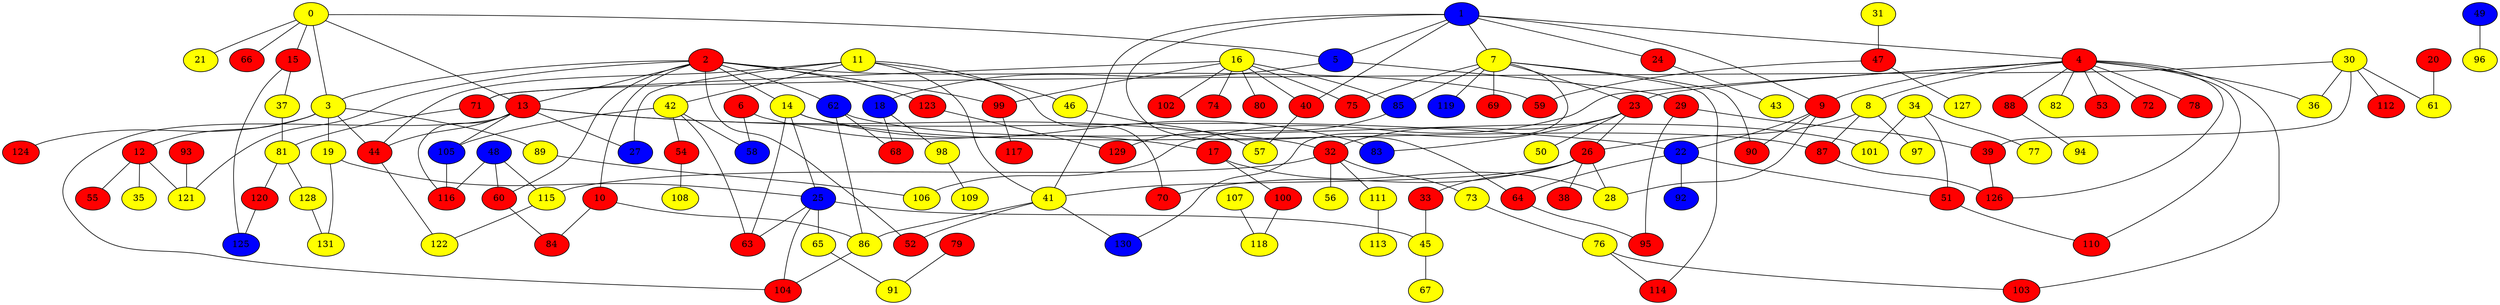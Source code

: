 graph {
0 [style = filled fillcolor = yellow];
1 [style = filled fillcolor = blue];
2 [style = filled fillcolor = red];
3 [style = filled fillcolor = yellow];
4 [style = filled fillcolor = red];
5 [style = filled fillcolor = blue];
6 [style = filled fillcolor = red];
7 [style = filled fillcolor = yellow];
8 [style = filled fillcolor = yellow];
9 [style = filled fillcolor = red];
10 [style = filled fillcolor = red];
11 [style = filled fillcolor = yellow];
12 [style = filled fillcolor = red];
13 [style = filled fillcolor = red];
14 [style = filled fillcolor = yellow];
15 [style = filled fillcolor = red];
16 [style = filled fillcolor = yellow];
17 [style = filled fillcolor = red];
18 [style = filled fillcolor = blue];
19 [style = filled fillcolor = yellow];
20 [style = filled fillcolor = red];
21 [style = filled fillcolor = yellow];
22 [style = filled fillcolor = blue];
23 [style = filled fillcolor = red];
24 [style = filled fillcolor = red];
25 [style = filled fillcolor = blue];
26 [style = filled fillcolor = red];
27 [style = filled fillcolor = blue];
28 [style = filled fillcolor = yellow];
29 [style = filled fillcolor = red];
30 [style = filled fillcolor = yellow];
31 [style = filled fillcolor = yellow];
32 [style = filled fillcolor = red];
33 [style = filled fillcolor = red];
34 [style = filled fillcolor = yellow];
35 [style = filled fillcolor = yellow];
36 [style = filled fillcolor = yellow];
37 [style = filled fillcolor = yellow];
38 [style = filled fillcolor = red];
39 [style = filled fillcolor = red];
40 [style = filled fillcolor = red];
41 [style = filled fillcolor = yellow];
42 [style = filled fillcolor = yellow];
43 [style = filled fillcolor = yellow];
44 [style = filled fillcolor = red];
45 [style = filled fillcolor = yellow];
46 [style = filled fillcolor = yellow];
47 [style = filled fillcolor = red];
48 [style = filled fillcolor = blue];
49 [style = filled fillcolor = blue];
50 [style = filled fillcolor = yellow];
51 [style = filled fillcolor = red];
52 [style = filled fillcolor = red];
53 [style = filled fillcolor = red];
54 [style = filled fillcolor = red];
55 [style = filled fillcolor = red];
56 [style = filled fillcolor = yellow];
57 [style = filled fillcolor = yellow];
58 [style = filled fillcolor = blue];
59 [style = filled fillcolor = red];
60 [style = filled fillcolor = red];
61 [style = filled fillcolor = yellow];
62 [style = filled fillcolor = blue];
63 [style = filled fillcolor = red];
64 [style = filled fillcolor = red];
65 [style = filled fillcolor = yellow];
66 [style = filled fillcolor = red];
67 [style = filled fillcolor = yellow];
68 [style = filled fillcolor = red];
69 [style = filled fillcolor = red];
70 [style = filled fillcolor = red];
71 [style = filled fillcolor = red];
72 [style = filled fillcolor = red];
73 [style = filled fillcolor = yellow];
74 [style = filled fillcolor = red];
75 [style = filled fillcolor = red];
76 [style = filled fillcolor = yellow];
77 [style = filled fillcolor = yellow];
78 [style = filled fillcolor = red];
79 [style = filled fillcolor = red];
80 [style = filled fillcolor = red];
81 [style = filled fillcolor = yellow];
82 [style = filled fillcolor = yellow];
83 [style = filled fillcolor = blue];
84 [style = filled fillcolor = red];
85 [style = filled fillcolor = blue];
86 [style = filled fillcolor = yellow];
87 [style = filled fillcolor = red];
88 [style = filled fillcolor = red];
89 [style = filled fillcolor = yellow];
90 [style = filled fillcolor = red];
91 [style = filled fillcolor = yellow];
92 [style = filled fillcolor = blue];
93 [style = filled fillcolor = red];
94 [style = filled fillcolor = yellow];
95 [style = filled fillcolor = red];
96 [style = filled fillcolor = yellow];
97 [style = filled fillcolor = yellow];
98 [style = filled fillcolor = yellow];
99 [style = filled fillcolor = red];
100 [style = filled fillcolor = red];
101 [style = filled fillcolor = yellow];
102 [style = filled fillcolor = red];
103 [style = filled fillcolor = red];
104 [style = filled fillcolor = red];
105 [style = filled fillcolor = blue];
106 [style = filled fillcolor = yellow];
107 [style = filled fillcolor = yellow];
108 [style = filled fillcolor = yellow];
109 [style = filled fillcolor = yellow];
110 [style = filled fillcolor = red];
111 [style = filled fillcolor = yellow];
112 [style = filled fillcolor = red];
113 [style = filled fillcolor = yellow];
114 [style = filled fillcolor = red];
115 [style = filled fillcolor = yellow];
116 [style = filled fillcolor = red];
117 [style = filled fillcolor = red];
118 [style = filled fillcolor = yellow];
119 [style = filled fillcolor = blue];
120 [style = filled fillcolor = red];
121 [style = filled fillcolor = yellow];
122 [style = filled fillcolor = yellow];
123 [style = filled fillcolor = red];
124 [style = filled fillcolor = red];
125 [style = filled fillcolor = blue];
126 [style = filled fillcolor = red];
127 [style = filled fillcolor = yellow];
128 [style = filled fillcolor = yellow];
129 [style = filled fillcolor = red];
130 [style = filled fillcolor = blue];
131 [style = filled fillcolor = yellow];
0 -- 15;
0 -- 13;
0 -- 5;
0 -- 3;
0 -- 21;
0 -- 66;
1 -- 4;
1 -- 5;
1 -- 7;
1 -- 9;
1 -- 24;
1 -- 40;
1 -- 41;
1 -- 64;
2 -- 3;
2 -- 10;
2 -- 13;
2 -- 14;
2 -- 52;
2 -- 59;
2 -- 60;
2 -- 62;
2 -- 99;
2 -- 121;
2 -- 123;
3 -- 12;
3 -- 19;
3 -- 44;
3 -- 89;
3 -- 124;
4 -- 8;
4 -- 9;
4 -- 23;
4 -- 36;
4 -- 53;
4 -- 72;
4 -- 78;
4 -- 82;
4 -- 88;
4 -- 103;
4 -- 106;
4 -- 110;
4 -- 126;
5 -- 18;
5 -- 29;
6 -- 17;
6 -- 58;
7 -- 23;
7 -- 69;
7 -- 75;
7 -- 85;
7 -- 90;
7 -- 114;
7 -- 119;
7 -- 130;
8 -- 26;
8 -- 87;
8 -- 97;
9 -- 22;
9 -- 28;
9 -- 90;
10 -- 84;
10 -- 86;
11 -- 27;
11 -- 41;
11 -- 42;
11 -- 44;
11 -- 46;
11 -- 70;
12 -- 35;
12 -- 55;
12 -- 121;
13 -- 22;
13 -- 27;
13 -- 32;
13 -- 44;
13 -- 104;
13 -- 105;
13 -- 116;
14 -- 25;
14 -- 63;
14 -- 83;
14 -- 87;
15 -- 37;
15 -- 125;
16 -- 40;
16 -- 71;
16 -- 74;
16 -- 75;
16 -- 80;
16 -- 85;
16 -- 99;
16 -- 102;
17 -- 28;
17 -- 100;
18 -- 68;
18 -- 98;
19 -- 25;
19 -- 131;
20 -- 61;
22 -- 51;
22 -- 64;
22 -- 92;
23 -- 26;
23 -- 32;
23 -- 50;
23 -- 83;
24 -- 43;
25 -- 45;
25 -- 63;
25 -- 65;
25 -- 104;
26 -- 28;
26 -- 33;
26 -- 38;
26 -- 41;
26 -- 70;
29 -- 39;
29 -- 95;
30 -- 36;
30 -- 39;
30 -- 61;
30 -- 71;
30 -- 112;
31 -- 47;
32 -- 56;
32 -- 73;
32 -- 111;
32 -- 115;
33 -- 45;
34 -- 51;
34 -- 77;
34 -- 101;
37 -- 81;
39 -- 126;
40 -- 57;
41 -- 52;
41 -- 86;
41 -- 130;
42 -- 54;
42 -- 58;
42 -- 63;
42 -- 105;
44 -- 122;
45 -- 67;
46 -- 57;
47 -- 59;
47 -- 127;
48 -- 60;
48 -- 115;
48 -- 116;
49 -- 96;
51 -- 110;
54 -- 108;
60 -- 84;
62 -- 68;
62 -- 86;
62 -- 101;
64 -- 95;
65 -- 91;
71 -- 81;
73 -- 76;
76 -- 103;
76 -- 114;
79 -- 91;
81 -- 120;
81 -- 128;
85 -- 129;
86 -- 104;
87 -- 126;
88 -- 94;
89 -- 106;
93 -- 121;
98 -- 109;
99 -- 117;
100 -- 118;
105 -- 116;
107 -- 118;
111 -- 113;
115 -- 122;
120 -- 125;
123 -- 129;
128 -- 131;
}
